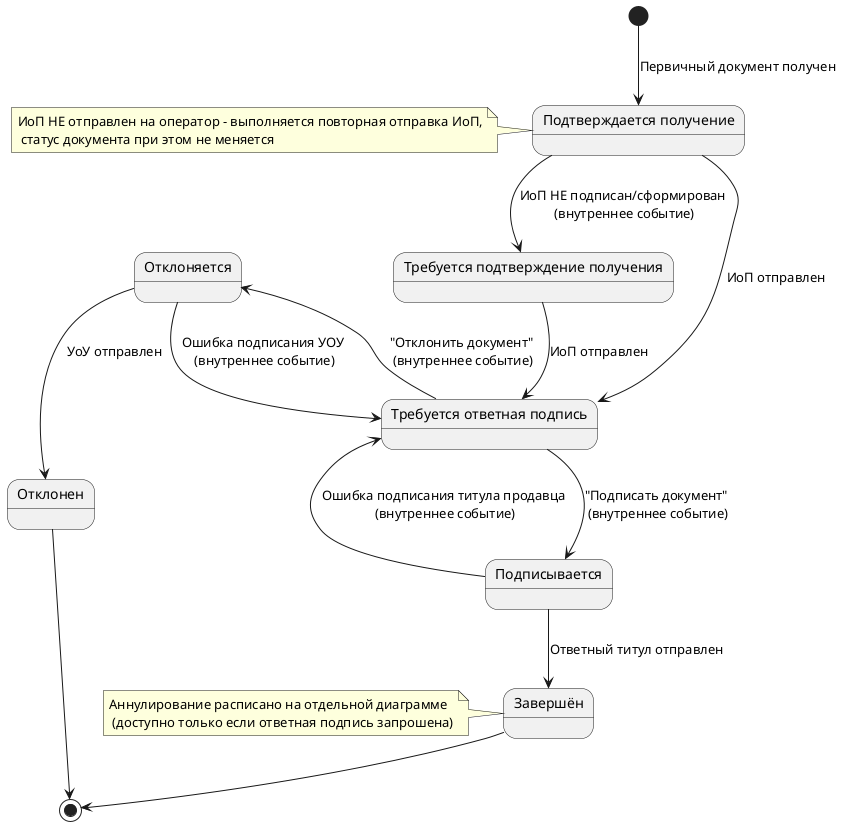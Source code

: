 @startuml Docflows 24 incoming StateMachine

state "Подтверждается получение" as ConfirmedReceiving
state "Требуется подтверждение получения" as RequiredDeliveryConfirmation
state "Завершён" as Completed
state "Требуется ответная подпись" as ResponseSignatureRequired
state "Подписывается" as Signing
state "Отклоняется" as Rejection
state "Завершён" as Completed
state "Отклонен" as Rejected

[*] --> ConfirmedReceiving : Первичный документ получен
ConfirmedReceiving --> RequiredDeliveryConfirmation : ИоП НЕ подписан/сформирован \n(внутреннее событие)
RequiredDeliveryConfirmation --> ResponseSignatureRequired : ИоП отправлен
ConfirmedReceiving --> ResponseSignatureRequired : ИоП отправлен

ResponseSignatureRequired --> Signing : "Подписать документ" \n(внутреннее событие)
Signing --> ResponseSignatureRequired : Ошибка подписания титула продавца \n(внутреннее событие)
Signing --> Completed : Ответный титул отправлен

ResponseSignatureRequired --> Rejection : "Отклонить документ" \n(внутреннее событие)
Rejection --> ResponseSignatureRequired : Ошибка подписания УОУ \n(внутреннее событие)
Rejection --> Rejected : УоУ отправлен

Rejected --> [*]
Completed --> [*]

note left of Completed : Аннулирование расписано на отдельной диаграмме \n (доступно только если ответная подпись запрошена)
note left of ConfirmedReceiving : ИоП НЕ отправлен на оператор - выполняется повторная отправка ИоП,\n статус документа при этом не меняется 

@enduml
